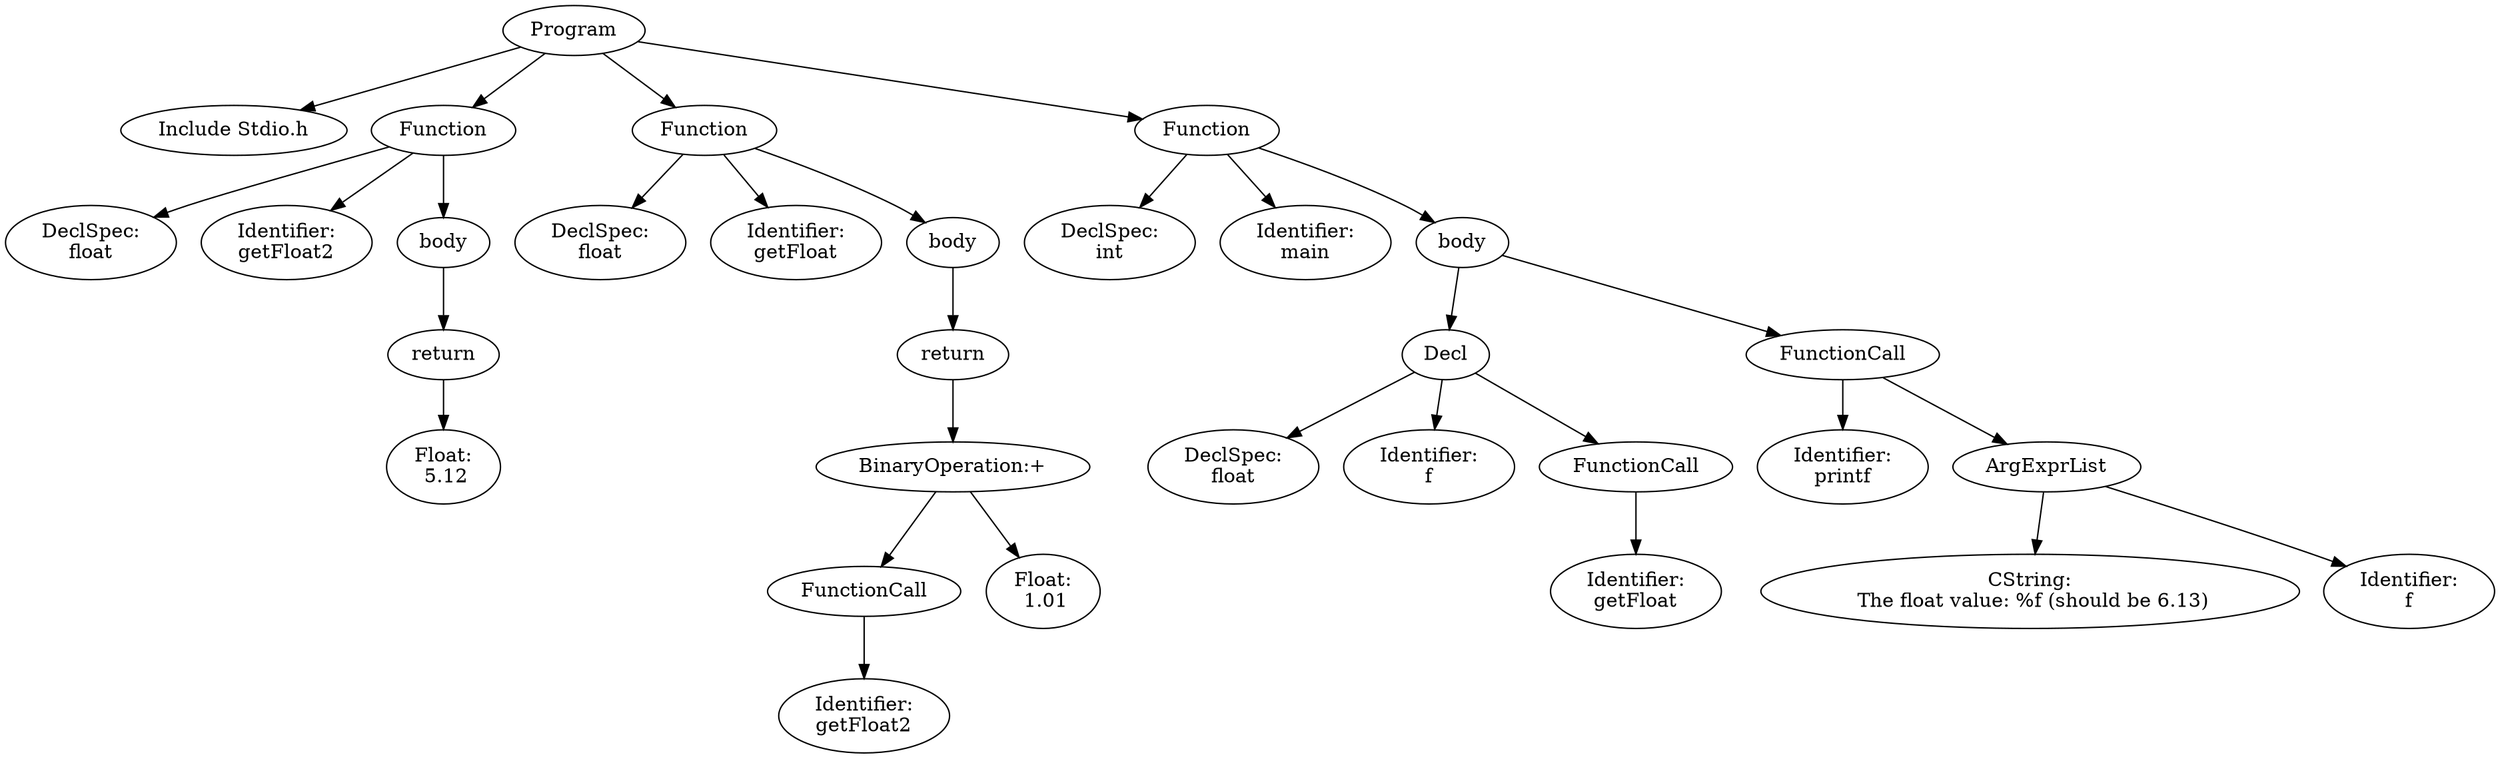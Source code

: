 digraph G {
0 [label="Program"];
0 -> 1;
1[label="Include Stdio.h"];
0 -> 2;
2 [label="Function"];
 2->3;
3 [label = "DeclSpec:
float"];
2->4;
4[label="Identifier:
getFloat2"];
2->5;
5[ label = "body"];
5->6;
6[label="return"];
6->8;
8[label="Float:
 5.12"];
0 -> 9;
9 [label="Function"];
 9->10;
10 [label = "DeclSpec:
float"];
9->11;
11[label="Identifier:
getFloat"];
9->12;
12[ label = "body"];
12->13;
13[label="return"];
13->18;
18 [label = "BinaryOperation:+"];
18->19;
19 [ label = "FunctionCall"];
19->20;
20[label="Identifier:
getFloat2"];
18->21;
21[label="Float:
 1.01"];
0 -> 22;
22 [label="Function"];
 22->23;
23 [label = "DeclSpec:
int"];
22->24;
24[label="Identifier:
main"];
22->25;
25[ label = "body"];
25->26;
26 [label="Decl" ];
26->27;
27 [label = "DeclSpec:
float"];
26->28;
28[label="Identifier:
f"];
26->29;
29 [ label = "FunctionCall"];
29->30;
30[label="Identifier:
getFloat"];
25->32;
32 [ label = "FunctionCall"];
32->33;
33[label="Identifier:
printf"];
32->34;
34 [ label = "ArgExprList"];
34->35;
35[label="CString:
 The float value: %f (should be 6.13)\n"];
34->36;
36[label="Identifier:
f"];
}